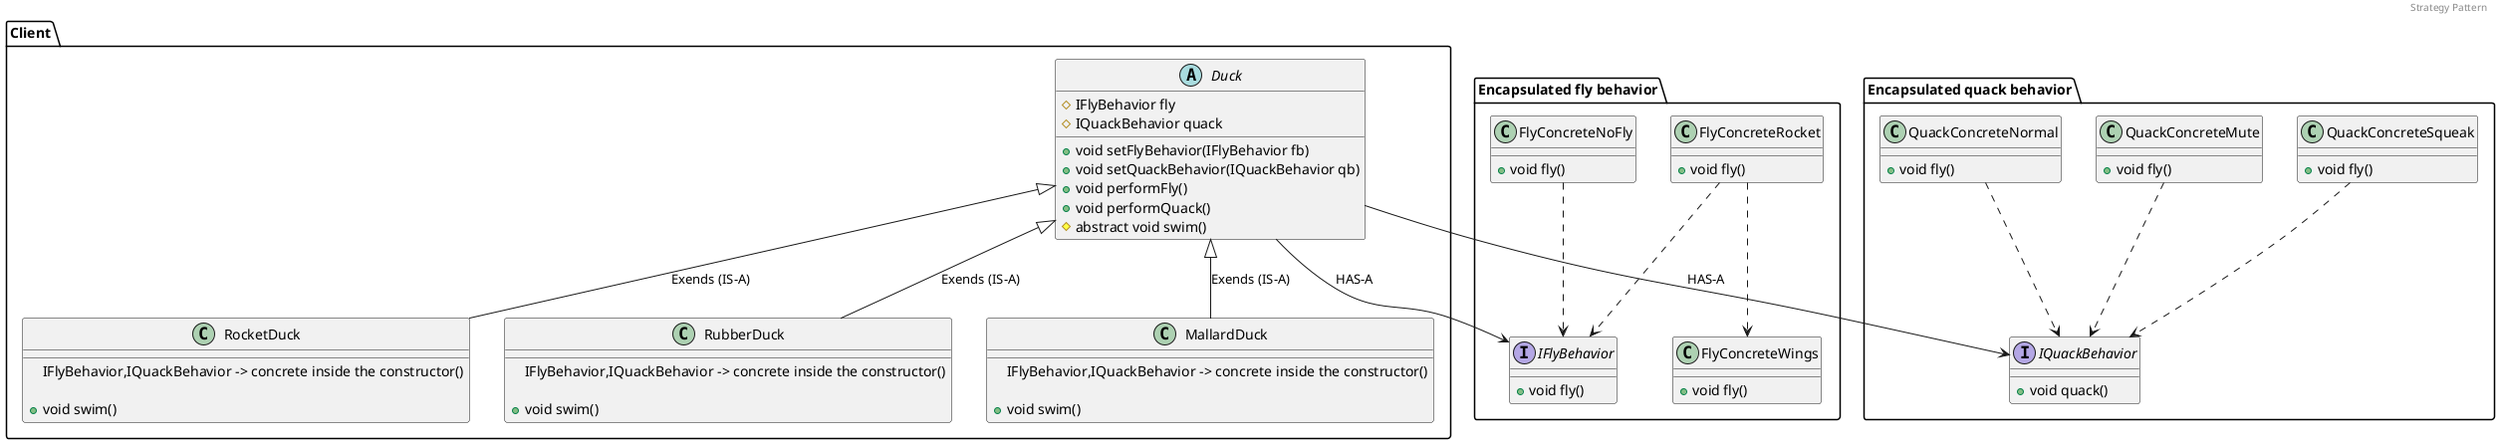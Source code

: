 @startuml

header Strategy Pattern

package "Client" {
    
    Duck <|-- "MallardDuck" : Exends (IS-A)
    Duck <|-- "RocketDuck" : Exends (IS-A)
    Duck <|-- "RubberDuck" : Exends (IS-A)

    abstract class Duck {
        # IFlyBehavior fly
        # IQuackBehavior quack
        + void setFlyBehavior(IFlyBehavior fb)
        + void setQuackBehavior(IQuackBehavior qb)
        + void performFly()
        + void performQuack()
        # abstract void swim()
    }

    class MallardDuck {

        IFlyBehavior,IQuackBehavior -> concrete inside the constructor()

        + void swim()
    }
    class RocketDuck {

        IFlyBehavior,IQuackBehavior -> concrete inside the constructor()

        + void swim()
    }
    class RubberDuck {

        IFlyBehavior,IQuackBehavior -> concrete inside the constructor()

        + void swim()
    }

}

package "Encapsulated fly behavior" {

    Duck --> "IFlyBehavior" : HAS-A
    FlyConcreteRocket ..> "IFlyBehavior" 
    FlyConcreteNoFly ..> "IFlyBehavior" 
    FlyConcreteRocket ..> "FlyConcreteWings" 

    interface IFlyBehavior {
        + void fly()
    }

    class FlyConcreteRocket {
        + void fly()
    }
    class FlyConcreteNoFly {
        + void fly()
    }
    class FlyConcreteWings {
        + void fly()
    }
}

package "Encapsulated quack behavior" {

    Duck --> "IQuackBehavior" : HAS-A
    QuackConcreteMute ..> "IQuackBehavior" 
    QuackConcreteNormal ..> "IQuackBehavior" 
    QuackConcreteSqueak ..> "IQuackBehavior" 

    interface IQuackBehavior {
        + void quack()
    }

    class QuackConcreteMute {
        + void fly()
    }
    class QuackConcreteNormal {
        + void fly()
    }
    class QuackConcreteSqueak {
        + void fly()
    }
}

@enduml